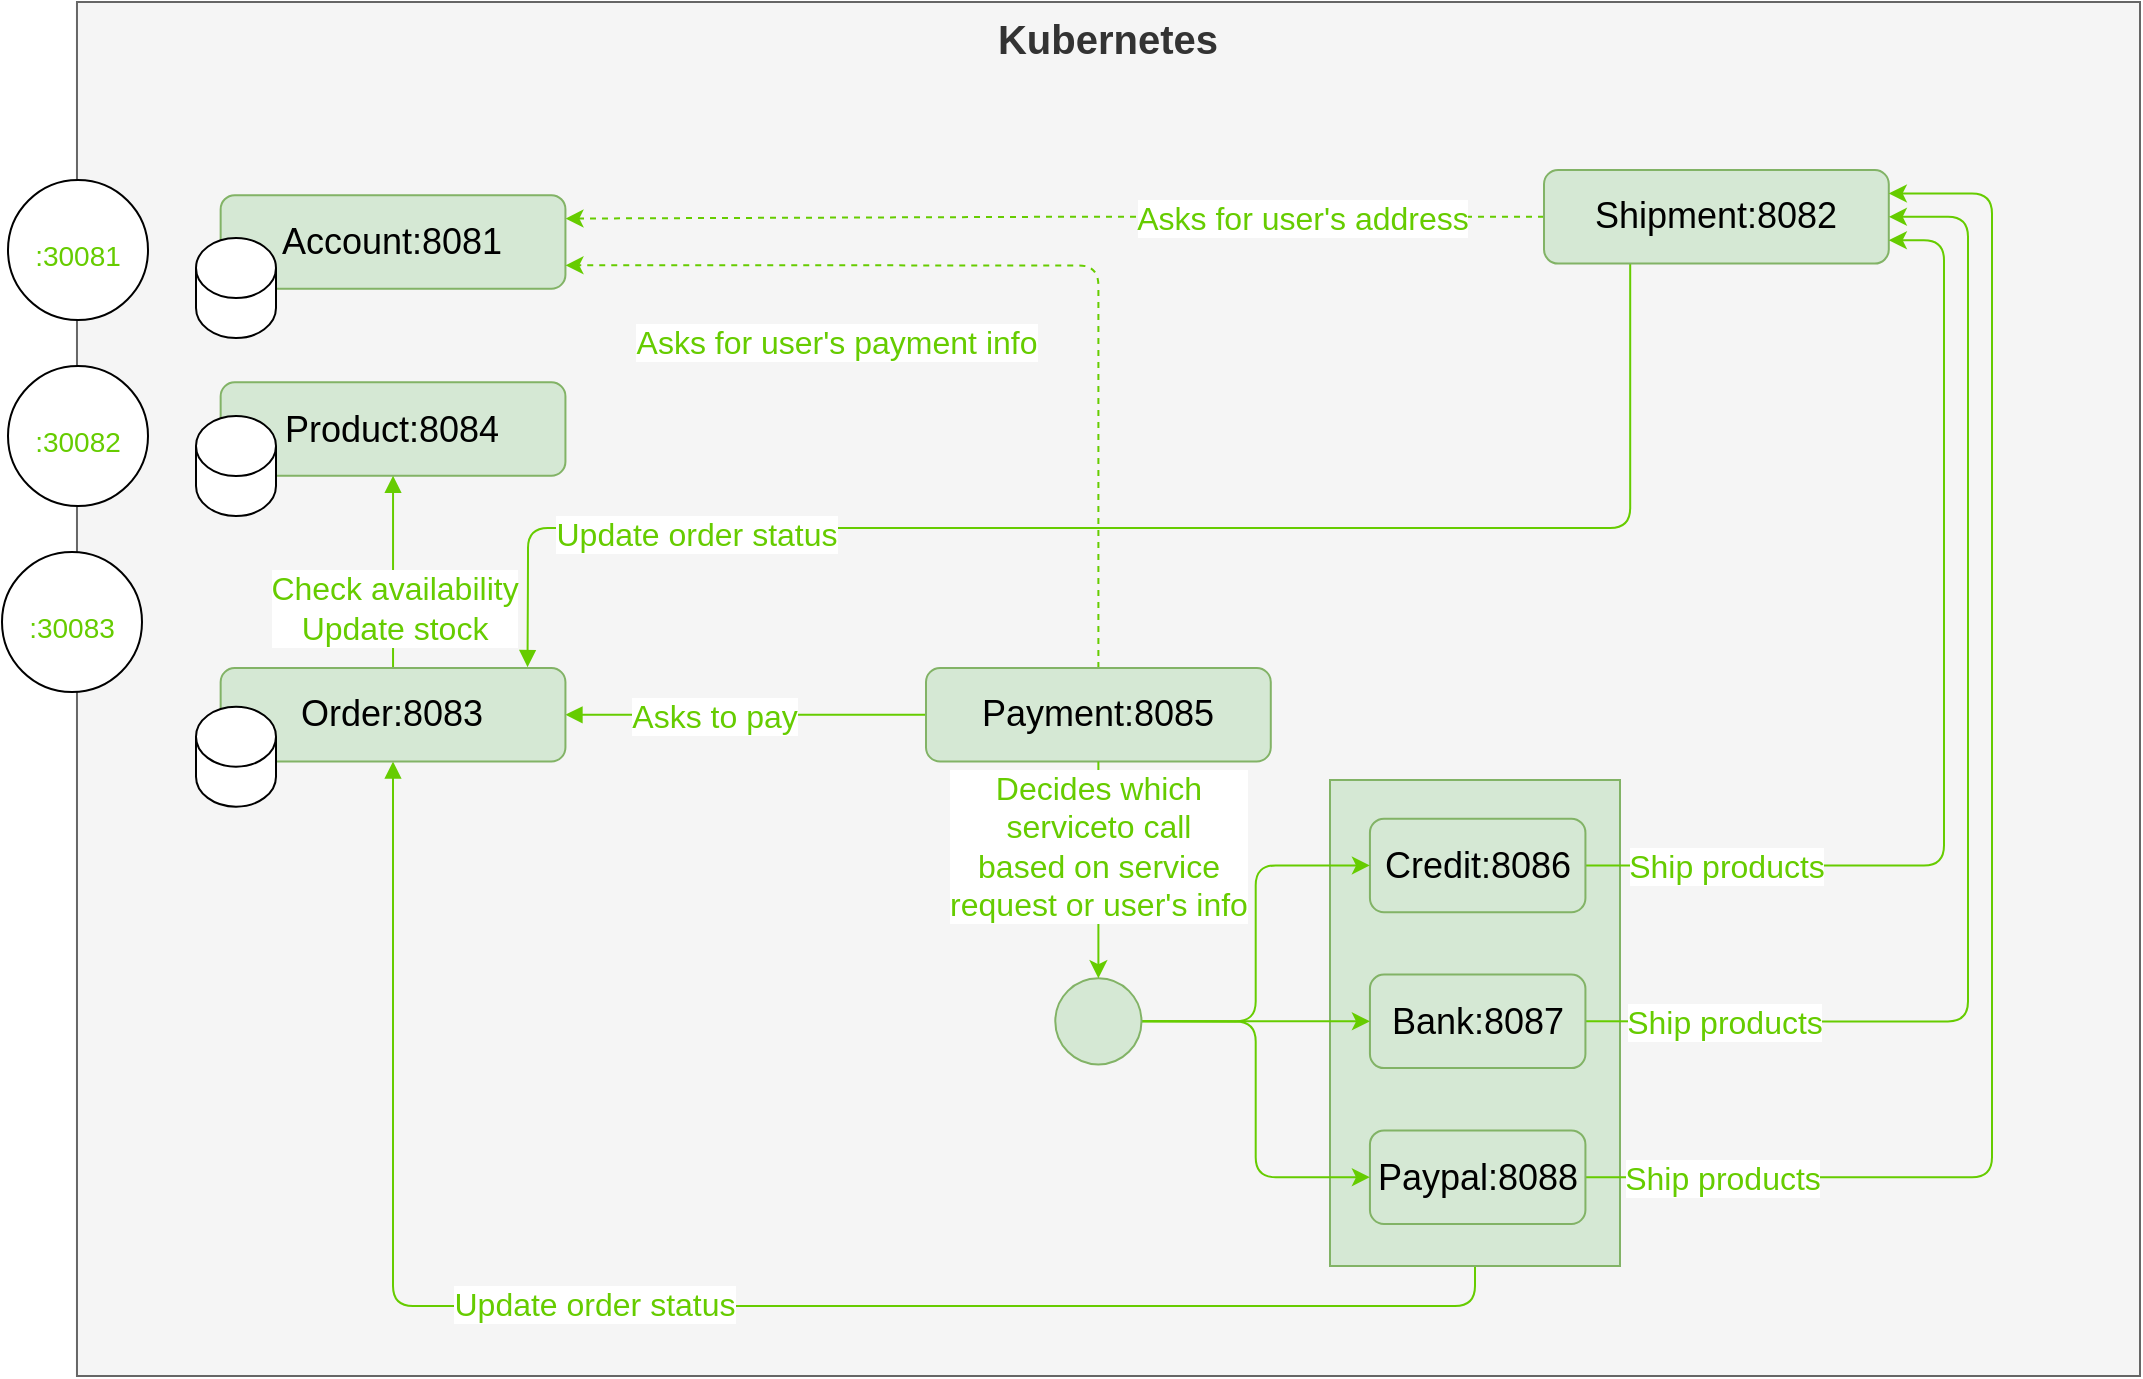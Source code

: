 <mxfile version="20.3.1" type="device"><diagram id="LqKcq0_kD3NlTMwjwbqU" name="Page-1"><mxGraphModel dx="2163" dy="1665" grid="0" gridSize="10" guides="1" tooltips="1" connect="1" arrows="1" fold="1" page="1" pageScale="1" pageWidth="850" pageHeight="1100" math="0" shadow="0"><root><mxCell id="0"/><mxCell id="1" parent="0"/><mxCell id="yY8UBjpgQ7rnHpMd-h-m-41" value="Kubernetes" style="rounded=0;whiteSpace=wrap;html=1;fillColor=#f5f5f5;fontColor=#333333;strokeColor=#666666;verticalAlign=top;fontSize=20;fontStyle=1" parent="1" vertex="1"><mxGeometry x="305.49" y="178" width="1031.51" height="687" as="geometry"/></mxCell><mxCell id="XP32mOj8o-1e6zsJ-lud-1" style="edgeStyle=orthogonalEdgeStyle;rounded=1;orthogonalLoop=1;jettySize=auto;html=1;exitX=0;exitY=0.5;exitDx=0;exitDy=0;entryX=1;entryY=0.25;entryDx=0;entryDy=0;strokeColor=#66CC00;dashed=1;" edge="1" parent="1" source="yY8UBjpgQ7rnHpMd-h-m-21" target="yY8UBjpgQ7rnHpMd-h-m-3"><mxGeometry relative="1" as="geometry"/></mxCell><mxCell id="XP32mOj8o-1e6zsJ-lud-6" value="Asks for user's address" style="edgeLabel;html=1;align=center;verticalAlign=middle;resizable=0;points=[];fontSize=16;fontColor=#66CC00;" vertex="1" connectable="0" parent="XP32mOj8o-1e6zsJ-lud-1"><mxGeometry x="-0.272" y="-3" relative="1" as="geometry"><mxPoint x="57" y="3" as="offset"/></mxGeometry></mxCell><mxCell id="XP32mOj8o-1e6zsJ-lud-32" style="edgeStyle=orthogonalEdgeStyle;rounded=1;orthogonalLoop=1;jettySize=auto;html=1;exitX=0.5;exitY=1;exitDx=0;exitDy=0;strokeColor=#66CC00;fontSize=16;fontColor=#66CC00;startArrow=none;startFill=0;endArrow=block;endFill=1;" edge="1" parent="1" source="XP32mOj8o-1e6zsJ-lud-31" target="yY8UBjpgQ7rnHpMd-h-m-9"><mxGeometry relative="1" as="geometry"/></mxCell><mxCell id="XP32mOj8o-1e6zsJ-lud-33" value="Update order status" style="edgeLabel;html=1;align=center;verticalAlign=middle;resizable=0;points=[];fontSize=16;fontColor=#66CC00;" vertex="1" connectable="0" parent="XP32mOj8o-1e6zsJ-lud-32"><mxGeometry x="-0.429" relative="1" as="geometry"><mxPoint x="-223" y="-1" as="offset"/></mxGeometry></mxCell><mxCell id="XP32mOj8o-1e6zsJ-lud-31" value="" style="rounded=0;whiteSpace=wrap;html=1;fontSize=16;fillColor=#d5e8d4;strokeColor=#82b366;" vertex="1" parent="1"><mxGeometry x="932" y="567" width="145" height="243" as="geometry"/></mxCell><mxCell id="XP32mOj8o-1e6zsJ-lud-25" style="edgeStyle=orthogonalEdgeStyle;rounded=1;orthogonalLoop=1;jettySize=auto;html=1;exitX=0.25;exitY=1;exitDx=0;exitDy=0;strokeColor=#66CC00;fontSize=16;fontColor=#66CC00;startArrow=none;startFill=0;endArrow=block;endFill=1;entryX=0.89;entryY=-0.009;entryDx=0;entryDy=0;entryPerimeter=0;" edge="1" parent="1" source="yY8UBjpgQ7rnHpMd-h-m-21" target="yY8UBjpgQ7rnHpMd-h-m-9"><mxGeometry relative="1" as="geometry"><Array as="points"><mxPoint x="1082" y="441"/><mxPoint x="531" y="441"/><mxPoint x="531" y="461"/></Array></mxGeometry></mxCell><mxCell id="XP32mOj8o-1e6zsJ-lud-26" value="Update order status" style="edgeLabel;html=1;align=center;verticalAlign=middle;resizable=0;points=[];fontSize=16;fontColor=#66CC00;" vertex="1" connectable="0" parent="XP32mOj8o-1e6zsJ-lud-25"><mxGeometry x="0.68" y="-3" relative="1" as="geometry"><mxPoint x="33" y="6" as="offset"/></mxGeometry></mxCell><mxCell id="yY8UBjpgQ7rnHpMd-h-m-21" value="Shipment:8082" style="rounded=1;whiteSpace=wrap;html=1;fillColor=#d5e8d4;strokeColor=#82b366;fontSize=18;" parent="1" vertex="1"><mxGeometry x="1039.004" y="262.003" width="172.394" height="46.765" as="geometry"/></mxCell><mxCell id="5f-NE7GH5dRG1Yi99CT_-1" style="edgeStyle=orthogonalEdgeStyle;rounded=1;orthogonalLoop=1;jettySize=auto;html=1;exitX=1;exitY=0.5;exitDx=0;exitDy=0;entryX=1;entryY=0.75;entryDx=0;entryDy=0;strokeColor=#66CC00;" parent="1" source="yY8UBjpgQ7rnHpMd-h-m-13" target="yY8UBjpgQ7rnHpMd-h-m-21" edge="1"><mxGeometry relative="1" as="geometry"><Array as="points"><mxPoint x="1239" y="610"/><mxPoint x="1239" y="297"/></Array></mxGeometry></mxCell><mxCell id="XP32mOj8o-1e6zsJ-lud-10" value="Ship products" style="edgeLabel;html=1;align=center;verticalAlign=middle;resizable=0;points=[];fontSize=16;fontColor=#66CC00;" vertex="1" connectable="0" parent="5f-NE7GH5dRG1Yi99CT_-1"><mxGeometry x="-0.79" relative="1" as="geometry"><mxPoint x="16" as="offset"/></mxGeometry></mxCell><mxCell id="5f-NE7GH5dRG1Yi99CT_-2" style="edgeStyle=orthogonalEdgeStyle;rounded=1;orthogonalLoop=1;jettySize=auto;html=1;exitX=1;exitY=0.5;exitDx=0;exitDy=0;entryX=1;entryY=0.5;entryDx=0;entryDy=0;strokeColor=#66CC00;" parent="1" source="yY8UBjpgQ7rnHpMd-h-m-14" target="yY8UBjpgQ7rnHpMd-h-m-21" edge="1"><mxGeometry relative="1" as="geometry"><mxPoint x="740.429" y="513.429" as="targetPoint"/><Array as="points"><mxPoint x="1251" y="688"/><mxPoint x="1251" y="285"/></Array></mxGeometry></mxCell><mxCell id="XP32mOj8o-1e6zsJ-lud-11" value="Ship products" style="edgeLabel;html=1;align=center;verticalAlign=middle;resizable=0;points=[];fontSize=16;fontColor=#66CC00;" vertex="1" connectable="0" parent="5f-NE7GH5dRG1Yi99CT_-2"><mxGeometry x="-0.806" y="3" relative="1" as="geometry"><mxPoint x="8" y="3" as="offset"/></mxGeometry></mxCell><mxCell id="5f-NE7GH5dRG1Yi99CT_-3" style="edgeStyle=orthogonalEdgeStyle;rounded=1;orthogonalLoop=1;jettySize=auto;html=1;exitX=1;exitY=0.5;exitDx=0;exitDy=0;strokeColor=#66CC00;entryX=1;entryY=0.25;entryDx=0;entryDy=0;" parent="1" source="yY8UBjpgQ7rnHpMd-h-m-15" target="yY8UBjpgQ7rnHpMd-h-m-21" edge="1"><mxGeometry relative="1" as="geometry"><mxPoint x="1383" y="268" as="targetPoint"/><Array as="points"><mxPoint x="1263" y="766"/><mxPoint x="1263" y="274"/></Array></mxGeometry></mxCell><mxCell id="XP32mOj8o-1e6zsJ-lud-12" value="Ship products" style="edgeLabel;html=1;align=center;verticalAlign=middle;resizable=0;points=[];fontSize=16;fontColor=#66CC00;" vertex="1" connectable="0" parent="5f-NE7GH5dRG1Yi99CT_-3"><mxGeometry x="-0.892" y="-3" relative="1" as="geometry"><mxPoint x="28" y="-3" as="offset"/></mxGeometry></mxCell><mxCell id="yY8UBjpgQ7rnHpMd-h-m-3" value="Account:8081" style="rounded=1;whiteSpace=wrap;html=1;fillColor=#d5e8d4;strokeColor=#82b366;fontSize=18;" parent="1" vertex="1"><mxGeometry x="377.324" y="274.588" width="172.394" height="46.765" as="geometry"/></mxCell><mxCell id="yY8UBjpgQ7rnHpMd-h-m-4" value="Product:8084" style="rounded=1;whiteSpace=wrap;html=1;fillColor=#d5e8d4;strokeColor=#82b366;fontSize=18;" parent="1" vertex="1"><mxGeometry x="377.324" y="368.118" width="172.394" height="46.765" as="geometry"/></mxCell><mxCell id="XP32mOj8o-1e6zsJ-lud-4" style="edgeStyle=orthogonalEdgeStyle;rounded=1;orthogonalLoop=1;jettySize=auto;html=1;exitX=1;exitY=0.5;exitDx=0;exitDy=0;strokeColor=#66CC00;startArrow=block;startFill=1;entryX=0;entryY=0.5;entryDx=0;entryDy=0;endArrow=none;endFill=0;" edge="1" parent="1" source="yY8UBjpgQ7rnHpMd-h-m-9" target="yY8UBjpgQ7rnHpMd-h-m-12"><mxGeometry relative="1" as="geometry"><mxPoint x="738" y="485" as="targetPoint"/></mxGeometry></mxCell><mxCell id="XP32mOj8o-1e6zsJ-lud-8" value="Asks to pay" style="edgeLabel;html=1;align=center;verticalAlign=middle;resizable=0;points=[];fontSize=16;fontColor=#66CC00;" vertex="1" connectable="0" parent="XP32mOj8o-1e6zsJ-lud-4"><mxGeometry x="-0.172" relative="1" as="geometry"><mxPoint as="offset"/></mxGeometry></mxCell><mxCell id="XP32mOj8o-1e6zsJ-lud-27" style="edgeStyle=orthogonalEdgeStyle;rounded=1;orthogonalLoop=1;jettySize=auto;html=1;exitX=0.5;exitY=0;exitDx=0;exitDy=0;entryX=0.5;entryY=1;entryDx=0;entryDy=0;strokeColor=#66CC00;fontSize=16;fontColor=#66CC00;startArrow=none;startFill=0;endArrow=block;endFill=1;" edge="1" parent="1" source="yY8UBjpgQ7rnHpMd-h-m-9" target="yY8UBjpgQ7rnHpMd-h-m-4"><mxGeometry relative="1" as="geometry"/></mxCell><mxCell id="XP32mOj8o-1e6zsJ-lud-35" value="Check availability&lt;br style=&quot;font-size: 16px;&quot;&gt;Update stock" style="edgeLabel;html=1;align=center;verticalAlign=middle;resizable=0;points=[];fontSize=16;fontColor=#66CC00;" vertex="1" connectable="0" parent="XP32mOj8o-1e6zsJ-lud-27"><mxGeometry x="-0.188" relative="1" as="geometry"><mxPoint y="9" as="offset"/></mxGeometry></mxCell><mxCell id="yY8UBjpgQ7rnHpMd-h-m-9" value="Order:8083" style="rounded=1;whiteSpace=wrap;html=1;fillColor=#d5e8d4;strokeColor=#82b366;fontSize=18;" parent="1" vertex="1"><mxGeometry x="377.324" y="510.997" width="172.394" height="46.765" as="geometry"/></mxCell><mxCell id="XP32mOj8o-1e6zsJ-lud-2" style="edgeStyle=orthogonalEdgeStyle;rounded=1;orthogonalLoop=1;jettySize=auto;html=1;exitX=0.5;exitY=0;exitDx=0;exitDy=0;entryX=1;entryY=0.75;entryDx=0;entryDy=0;strokeColor=#66CC00;dashed=1;" edge="1" parent="1" source="yY8UBjpgQ7rnHpMd-h-m-12" target="yY8UBjpgQ7rnHpMd-h-m-3"><mxGeometry relative="1" as="geometry"/></mxCell><mxCell id="XP32mOj8o-1e6zsJ-lud-7" value="Asks for user's payment info" style="edgeLabel;html=1;align=center;verticalAlign=middle;resizable=0;points=[];fontSize=16;fontColor=#66CC00;" vertex="1" connectable="0" parent="XP32mOj8o-1e6zsJ-lud-2"><mxGeometry x="-0.692" y="3" relative="1" as="geometry"><mxPoint x="-128" y="-91" as="offset"/></mxGeometry></mxCell><mxCell id="yY8UBjpgQ7rnHpMd-h-m-12" value="Payment:8085" style="rounded=1;whiteSpace=wrap;html=1;fillColor=#d5e8d4;strokeColor=#82b366;fontSize=18;" parent="1" vertex="1"><mxGeometry x="730.0" y="510.997" width="172.394" height="46.765" as="geometry"/></mxCell><mxCell id="yY8UBjpgQ7rnHpMd-h-m-13" value="Credit:8086" style="rounded=1;whiteSpace=wrap;html=1;fillColor=#d5e8d4;strokeColor=#82b366;fontSize=18;" parent="1" vertex="1"><mxGeometry x="951.972" y="586.353" width="107.746" height="46.765" as="geometry"/></mxCell><mxCell id="yY8UBjpgQ7rnHpMd-h-m-14" value="Bank:8087" style="rounded=1;whiteSpace=wrap;html=1;fillColor=#d5e8d4;strokeColor=#82b366;fontSize=18;" parent="1" vertex="1"><mxGeometry x="951.972" y="664.294" width="107.746" height="46.765" as="geometry"/></mxCell><mxCell id="yY8UBjpgQ7rnHpMd-h-m-15" value="Paypal:8088" style="rounded=1;whiteSpace=wrap;html=1;fillColor=#d5e8d4;strokeColor=#82b366;fontSize=18;" parent="1" vertex="1"><mxGeometry x="951.972" y="742.235" width="107.746" height="46.765" as="geometry"/></mxCell><mxCell id="yY8UBjpgQ7rnHpMd-h-m-18" style="edgeStyle=orthogonalEdgeStyle;rounded=1;orthogonalLoop=1;jettySize=auto;html=1;exitX=1;exitY=0.5;exitDx=0;exitDy=0;entryX=0;entryY=0.5;entryDx=0;entryDy=0;strokeColor=#66CC00;" parent="1" source="yY8UBjpgQ7rnHpMd-h-m-17" target="yY8UBjpgQ7rnHpMd-h-m-13" edge="1"><mxGeometry relative="1" as="geometry"/></mxCell><mxCell id="yY8UBjpgQ7rnHpMd-h-m-19" style="edgeStyle=orthogonalEdgeStyle;rounded=1;orthogonalLoop=1;jettySize=auto;html=1;exitX=1;exitY=0.5;exitDx=0;exitDy=0;strokeColor=#66CC00;" parent="1" source="yY8UBjpgQ7rnHpMd-h-m-17" target="yY8UBjpgQ7rnHpMd-h-m-14" edge="1"><mxGeometry relative="1" as="geometry"/></mxCell><mxCell id="yY8UBjpgQ7rnHpMd-h-m-20" style="edgeStyle=orthogonalEdgeStyle;rounded=1;orthogonalLoop=1;jettySize=auto;html=1;exitX=1;exitY=0.5;exitDx=0;exitDy=0;entryX=0;entryY=0.5;entryDx=0;entryDy=0;strokeColor=#66CC00;" parent="1" source="yY8UBjpgQ7rnHpMd-h-m-17" target="yY8UBjpgQ7rnHpMd-h-m-15" edge="1"><mxGeometry relative="1" as="geometry"/></mxCell><mxCell id="yY8UBjpgQ7rnHpMd-h-m-17" value="" style="ellipse;whiteSpace=wrap;html=1;aspect=fixed;fillColor=#d5e8d4;strokeColor=#82b366;" parent="1" vertex="1"><mxGeometry x="794.648" y="666.124" width="43.099" height="43.099" as="geometry"/></mxCell><mxCell id="yY8UBjpgQ7rnHpMd-h-m-39" style="edgeStyle=orthogonalEdgeStyle;rounded=1;orthogonalLoop=1;jettySize=auto;html=1;exitX=0.5;exitY=1;exitDx=0;exitDy=0;strokeColor=#66CC00;" parent="1" source="yY8UBjpgQ7rnHpMd-h-m-12" target="yY8UBjpgQ7rnHpMd-h-m-17" edge="1"><mxGeometry relative="1" as="geometry"/></mxCell><mxCell id="XP32mOj8o-1e6zsJ-lud-9" value="Decides which &lt;br&gt;serviceto call &lt;br&gt;based on service &lt;br&gt;request or user's info" style="edgeLabel;html=1;align=center;verticalAlign=middle;resizable=0;points=[];fontSize=16;fontColor=#66CC00;" vertex="1" connectable="0" parent="yY8UBjpgQ7rnHpMd-h-m-39"><mxGeometry x="-0.411" y="1" relative="1" as="geometry"><mxPoint x="-1" y="10" as="offset"/></mxGeometry></mxCell><mxCell id="yY8UBjpgQ7rnHpMd-h-m-43" value="" style="shape=cylinder3;whiteSpace=wrap;html=1;boundedLbl=1;backgroundOutline=1;size=15;" parent="1" vertex="1"><mxGeometry x="365" y="296" width="40" height="50" as="geometry"/></mxCell><mxCell id="yY8UBjpgQ7rnHpMd-h-m-46" value="" style="shape=cylinder3;whiteSpace=wrap;html=1;boundedLbl=1;backgroundOutline=1;size=15;" parent="1" vertex="1"><mxGeometry x="365" y="385" width="40" height="50" as="geometry"/></mxCell><mxCell id="yY8UBjpgQ7rnHpMd-h-m-47" value="" style="shape=cylinder3;whiteSpace=wrap;html=1;boundedLbl=1;backgroundOutline=1;size=15;" parent="1" vertex="1"><mxGeometry x="365" y="530.35" width="40" height="50" as="geometry"/></mxCell><mxCell id="XP32mOj8o-1e6zsJ-lud-13" value="&lt;font style=&quot;font-size: 14px;&quot;&gt;:30081&lt;/font&gt;" style="ellipse;whiteSpace=wrap;html=1;aspect=fixed;fontSize=20;fontColor=#66CC00;" vertex="1" parent="1"><mxGeometry x="271" y="267" width="70" height="70" as="geometry"/></mxCell><mxCell id="XP32mOj8o-1e6zsJ-lud-14" value="&lt;font style=&quot;font-size: 14px;&quot;&gt;:30082&lt;/font&gt;" style="ellipse;whiteSpace=wrap;html=1;aspect=fixed;fontSize=20;fontColor=#66CC00;" vertex="1" parent="1"><mxGeometry x="271" y="360" width="70" height="70" as="geometry"/></mxCell><mxCell id="XP32mOj8o-1e6zsJ-lud-15" value="&lt;font style=&quot;font-size: 14px;&quot;&gt;:30083&lt;/font&gt;" style="ellipse;whiteSpace=wrap;html=1;aspect=fixed;fontSize=20;fontColor=#66CC00;" vertex="1" parent="1"><mxGeometry x="268" y="453" width="70" height="70" as="geometry"/></mxCell></root></mxGraphModel></diagram></mxfile>